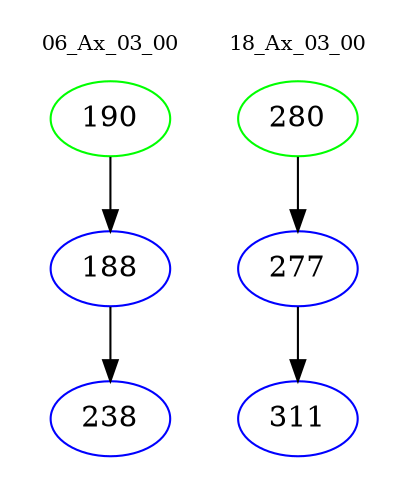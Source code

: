 digraph{
subgraph cluster_0 {
color = white
label = "06_Ax_03_00";
fontsize=10;
T0_190 [label="190", color="green"]
T0_190 -> T0_188 [color="black"]
T0_188 [label="188", color="blue"]
T0_188 -> T0_238 [color="black"]
T0_238 [label="238", color="blue"]
}
subgraph cluster_1 {
color = white
label = "18_Ax_03_00";
fontsize=10;
T1_280 [label="280", color="green"]
T1_280 -> T1_277 [color="black"]
T1_277 [label="277", color="blue"]
T1_277 -> T1_311 [color="black"]
T1_311 [label="311", color="blue"]
}
}
